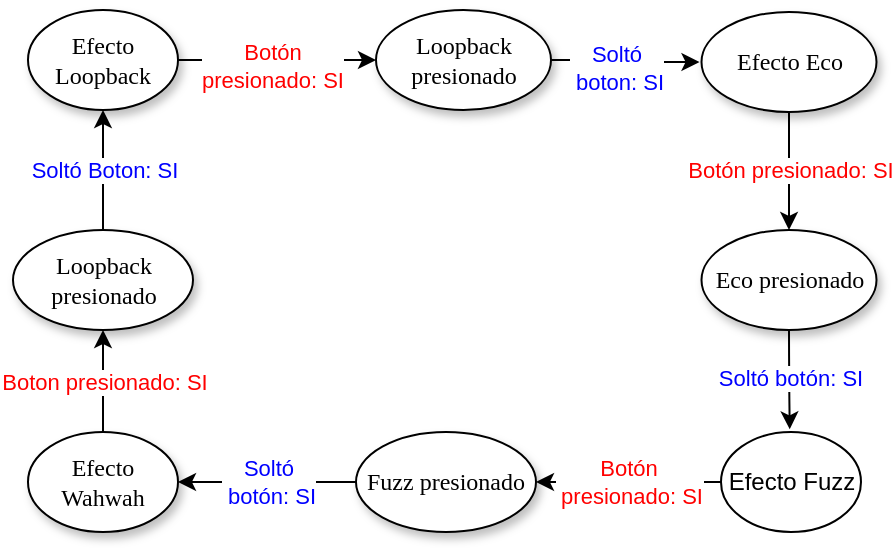 <mxfile version="13.7.6" type="github">
  <diagram name="Page-1" id="42789a77-a242-8287-6e28-9cd8cfd52e62">
    <mxGraphModel dx="599" dy="277" grid="1" gridSize="10" guides="1" tooltips="1" connect="1" arrows="1" fold="1" page="1" pageScale="1" pageWidth="1100" pageHeight="850" background="#ffffff" math="0" shadow="0">
      <root>
        <mxCell id="0" />
        <mxCell id="1" parent="0" />
        <mxCell id="caXomFRbKS4MpWy5zfWq-6" value="&lt;font color=&quot;#ff0000&quot;&gt;Botón presionado: SI&lt;/font&gt;" style="edgeStyle=orthogonalEdgeStyle;curved=1;rounded=0;orthogonalLoop=1;jettySize=auto;html=1;entryX=0.5;entryY=0;entryDx=0;entryDy=0;" parent="1" source="1ea317790d2ca983-1" target="caXomFRbKS4MpWy5zfWq-5" edge="1">
          <mxGeometry relative="1" as="geometry" />
        </mxCell>
        <mxCell id="1ea317790d2ca983-1" value="&lt;font style=&quot;vertical-align: inherit&quot;&gt;&lt;font style=&quot;vertical-align: inherit&quot;&gt;Efecto Eco&lt;/font&gt;&lt;/font&gt;" style="ellipse;whiteSpace=wrap;html=1;rounded=0;shadow=1;comic=0;labelBackgroundColor=none;strokeWidth=1;fontFamily=Verdana;fontSize=12;align=center;" parent="1" vertex="1">
          <mxGeometry x="482.75" y="61" width="87.5" height="50" as="geometry" />
        </mxCell>
        <mxCell id="BaWpvpiKm5rsbrl9VV1G-5" style="edgeStyle=orthogonalEdgeStyle;rounded=0;orthogonalLoop=1;jettySize=auto;html=1;exitX=1;exitY=0.5;exitDx=0;exitDy=0;curved=1;entryX=0;entryY=0.5;entryDx=0;entryDy=0;" parent="1" source="1ea317790d2ca983-9" target="caXomFRbKS4MpWy5zfWq-2" edge="1">
          <mxGeometry relative="1" as="geometry">
            <mxPoint x="360" y="58" as="targetPoint" />
          </mxGeometry>
        </mxCell>
        <mxCell id="BaWpvpiKm5rsbrl9VV1G-9" value="&lt;font style=&quot;vertical-align: inherit&quot;&gt;&lt;font style=&quot;vertical-align: inherit&quot;&gt;&lt;font style=&quot;vertical-align: inherit&quot;&gt;&lt;font style=&quot;vertical-align: inherit&quot;&gt;&lt;font style=&quot;vertical-align: inherit&quot;&gt;&lt;font style=&quot;vertical-align: inherit&quot;&gt;Botón &lt;br&gt;presionado: SI&lt;/font&gt;&lt;/font&gt;&lt;/font&gt;&lt;/font&gt;&lt;/font&gt;&lt;/font&gt;" style="edgeLabel;html=1;align=center;verticalAlign=middle;resizable=0;points=[];fontColor=#FF0000;" parent="BaWpvpiKm5rsbrl9VV1G-5" vertex="1" connectable="0">
          <mxGeometry x="-0.063" y="-3" relative="1" as="geometry">
            <mxPoint as="offset" />
          </mxGeometry>
        </mxCell>
        <mxCell id="1ea317790d2ca983-9" value="&lt;font style=&quot;vertical-align: inherit&quot;&gt;&lt;font style=&quot;vertical-align: inherit&quot;&gt;Efecto Loopback&lt;/font&gt;&lt;/font&gt;" style="ellipse;whiteSpace=wrap;html=1;rounded=0;shadow=1;comic=0;labelBackgroundColor=none;strokeWidth=1;fontFamily=Verdana;fontSize=12;align=center;" parent="1" vertex="1">
          <mxGeometry x="146" y="60" width="75" height="50" as="geometry" />
        </mxCell>
        <mxCell id="S-wY40vDRyn7PNYIClmU-3" value="&lt;font color=&quot;#ff0000&quot;&gt;Boton presionado: SI&lt;/font&gt;" style="edgeStyle=orthogonalEdgeStyle;rounded=0;orthogonalLoop=1;jettySize=auto;html=1;entryX=0.5;entryY=1;entryDx=0;entryDy=0;" edge="1" parent="1" source="1ea317790d2ca983-4" target="caXomFRbKS4MpWy5zfWq-22">
          <mxGeometry relative="1" as="geometry" />
        </mxCell>
        <mxCell id="1ea317790d2ca983-4" value="&lt;span&gt;&lt;font style=&quot;vertical-align: inherit&quot;&gt;&lt;font style=&quot;vertical-align: inherit&quot;&gt;Efecto Wahwah&lt;/font&gt;&lt;/font&gt;&lt;/span&gt;" style="ellipse;whiteSpace=wrap;html=1;rounded=0;shadow=1;comic=0;labelBackgroundColor=none;strokeWidth=1;fontFamily=Verdana;fontSize=12;align=center;" parent="1" vertex="1">
          <mxGeometry x="146" y="271" width="75" height="50" as="geometry" />
        </mxCell>
        <mxCell id="caXomFRbKS4MpWy5zfWq-3" style="edgeStyle=entityRelationEdgeStyle;rounded=0;orthogonalLoop=1;jettySize=auto;html=1;entryX=0;entryY=0.5;entryDx=0;entryDy=0;" parent="1" edge="1">
          <mxGeometry relative="1" as="geometry">
            <mxPoint x="406.5" y="85" as="sourcePoint" />
            <mxPoint x="481.75" y="86.0" as="targetPoint" />
          </mxGeometry>
        </mxCell>
        <mxCell id="caXomFRbKS4MpWy5zfWq-4" value="&lt;font color=&quot;#0000ff&quot;&gt;Soltó&lt;br&gt;&amp;nbsp;boton: SI&lt;/font&gt;" style="edgeLabel;html=1;align=center;verticalAlign=middle;resizable=0;points=[];" parent="caXomFRbKS4MpWy5zfWq-3" vertex="1" connectable="0">
          <mxGeometry x="-0.109" y="-4" relative="1" as="geometry">
            <mxPoint as="offset" />
          </mxGeometry>
        </mxCell>
        <mxCell id="caXomFRbKS4MpWy5zfWq-2" value="&lt;font style=&quot;vertical-align: inherit&quot;&gt;&lt;font style=&quot;vertical-align: inherit&quot;&gt;Loopback presionado&lt;/font&gt;&lt;/font&gt;" style="ellipse;whiteSpace=wrap;html=1;rounded=0;shadow=1;comic=0;labelBackgroundColor=none;strokeWidth=1;fontFamily=Verdana;fontSize=12;align=center;" parent="1" vertex="1">
          <mxGeometry x="320" y="60" width="87.5" height="50" as="geometry" />
        </mxCell>
        <mxCell id="caXomFRbKS4MpWy5zfWq-7" value="&lt;font color=&quot;#0000ff&quot;&gt;Soltó botón: SI&lt;/font&gt;" style="edgeStyle=orthogonalEdgeStyle;curved=1;rounded=0;orthogonalLoop=1;jettySize=auto;html=1;entryX=0.491;entryY=-0.027;entryDx=0;entryDy=0;entryPerimeter=0;" parent="1" source="caXomFRbKS4MpWy5zfWq-5" target="caXomFRbKS4MpWy5zfWq-18" edge="1">
          <mxGeometry x="-0.017" relative="1" as="geometry">
            <mxPoint x="527.5" y="271" as="targetPoint" />
            <mxPoint as="offset" />
          </mxGeometry>
        </mxCell>
        <mxCell id="caXomFRbKS4MpWy5zfWq-5" value="&lt;font style=&quot;vertical-align: inherit&quot;&gt;&lt;font style=&quot;vertical-align: inherit&quot;&gt;Eco presionado&lt;/font&gt;&lt;/font&gt;" style="ellipse;whiteSpace=wrap;html=1;rounded=0;shadow=1;comic=0;labelBackgroundColor=none;strokeWidth=1;fontFamily=Verdana;fontSize=12;align=center;" parent="1" vertex="1">
          <mxGeometry x="482.75" y="170" width="87.5" height="50" as="geometry" />
        </mxCell>
        <mxCell id="S-wY40vDRyn7PNYIClmU-1" value="&lt;font color=&quot;#0000ff&quot;&gt;Soltó&lt;br&gt;&amp;nbsp;botón: SI&lt;/font&gt;" style="edgeStyle=orthogonalEdgeStyle;rounded=0;orthogonalLoop=1;jettySize=auto;html=1;entryX=1;entryY=0.5;entryDx=0;entryDy=0;" edge="1" parent="1" source="caXomFRbKS4MpWy5zfWq-8" target="1ea317790d2ca983-4">
          <mxGeometry relative="1" as="geometry" />
        </mxCell>
        <mxCell id="caXomFRbKS4MpWy5zfWq-8" value="&lt;span&gt;&lt;font style=&quot;vertical-align: inherit&quot;&gt;&lt;font style=&quot;vertical-align: inherit&quot;&gt;Fuzz presionado&lt;/font&gt;&lt;/font&gt;&lt;/span&gt;" style="ellipse;whiteSpace=wrap;html=1;rounded=0;shadow=1;comic=0;labelBackgroundColor=none;strokeWidth=1;fontFamily=Verdana;fontSize=12;align=center;" parent="1" vertex="1">
          <mxGeometry x="310" y="271" width="90" height="50" as="geometry" />
        </mxCell>
        <mxCell id="S-wY40vDRyn7PNYIClmU-2" value="&lt;font color=&quot;#ff0000&quot;&gt;Botón&lt;br&gt;&amp;nbsp;presionado: SI&lt;/font&gt;" style="edgeStyle=orthogonalEdgeStyle;rounded=0;orthogonalLoop=1;jettySize=auto;html=1;entryX=1;entryY=0.5;entryDx=0;entryDy=0;" edge="1" parent="1" source="caXomFRbKS4MpWy5zfWq-18" target="caXomFRbKS4MpWy5zfWq-8">
          <mxGeometry relative="1" as="geometry" />
        </mxCell>
        <mxCell id="caXomFRbKS4MpWy5zfWq-18" value="Efecto Fuzz" style="ellipse;whiteSpace=wrap;html=1;" parent="1" vertex="1">
          <mxGeometry x="492.5" y="271" width="70" height="50" as="geometry" />
        </mxCell>
        <mxCell id="S-wY40vDRyn7PNYIClmU-4" value="&lt;font color=&quot;#0000ff&quot;&gt;Soltó Boton: SI&lt;/font&gt;" style="edgeStyle=orthogonalEdgeStyle;rounded=0;orthogonalLoop=1;jettySize=auto;html=1;entryX=0.5;entryY=1;entryDx=0;entryDy=0;" edge="1" parent="1" source="caXomFRbKS4MpWy5zfWq-22" target="1ea317790d2ca983-9">
          <mxGeometry relative="1" as="geometry" />
        </mxCell>
        <mxCell id="caXomFRbKS4MpWy5zfWq-22" value="&lt;span&gt;&lt;font style=&quot;vertical-align: inherit&quot;&gt;&lt;font style=&quot;vertical-align: inherit&quot;&gt;Loopback presionado&lt;br&gt;&lt;/font&gt;&lt;/font&gt;&lt;/span&gt;" style="ellipse;whiteSpace=wrap;html=1;rounded=0;shadow=1;comic=0;labelBackgroundColor=none;strokeWidth=1;fontFamily=Verdana;fontSize=12;align=center;" parent="1" vertex="1">
          <mxGeometry x="138.5" y="170" width="90" height="50" as="geometry" />
        </mxCell>
      </root>
    </mxGraphModel>
  </diagram>
</mxfile>
